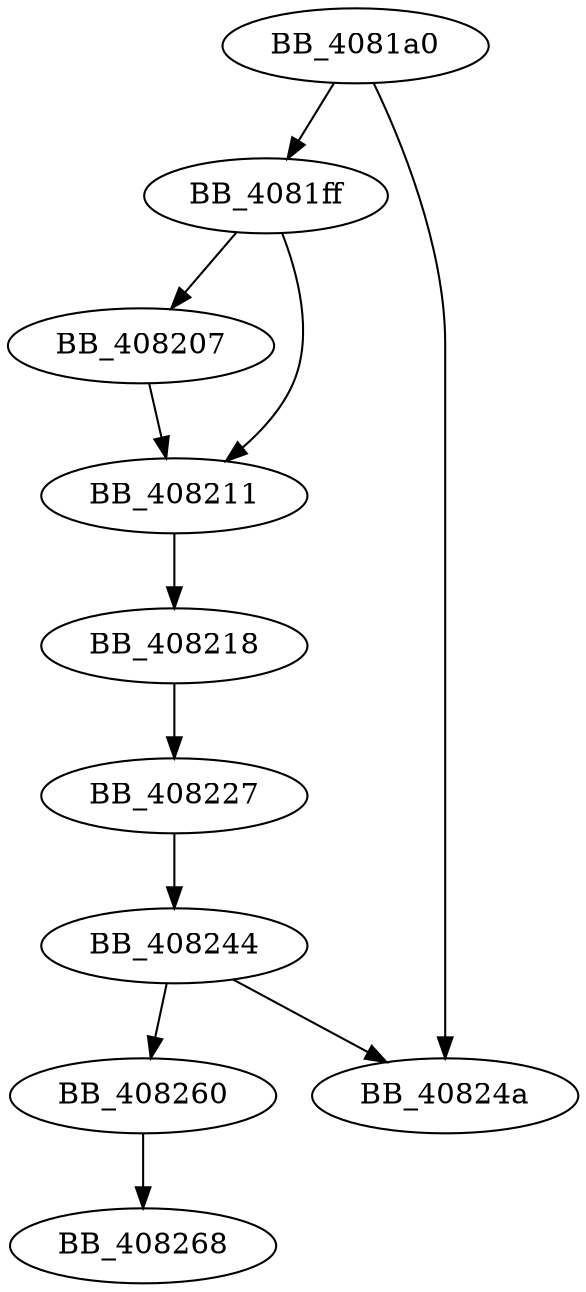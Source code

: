 DiGraph sub_4081A0{
BB_4081a0->BB_4081ff
BB_4081a0->BB_40824a
BB_4081ff->BB_408207
BB_4081ff->BB_408211
BB_408207->BB_408211
BB_408211->BB_408218
BB_408218->BB_408227
BB_408227->BB_408244
BB_408244->BB_40824a
BB_408244->BB_408260
BB_408260->BB_408268
}
